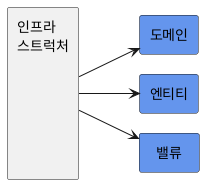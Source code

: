 @startuml

left to right direction
skinparam nodesep 20
skinparam ranksep 60

Rectangle "인프라\n스트럭처\n\n\n\n\n\n" as a
Rectangle "도메인" as b #CornflowerBlue
Rectangle "엔티티" as c #CornflowerBlue
Rectangle "  밸류  " as d #CornflowerBlue

a --> b
a --> c
a --> d

@enduml